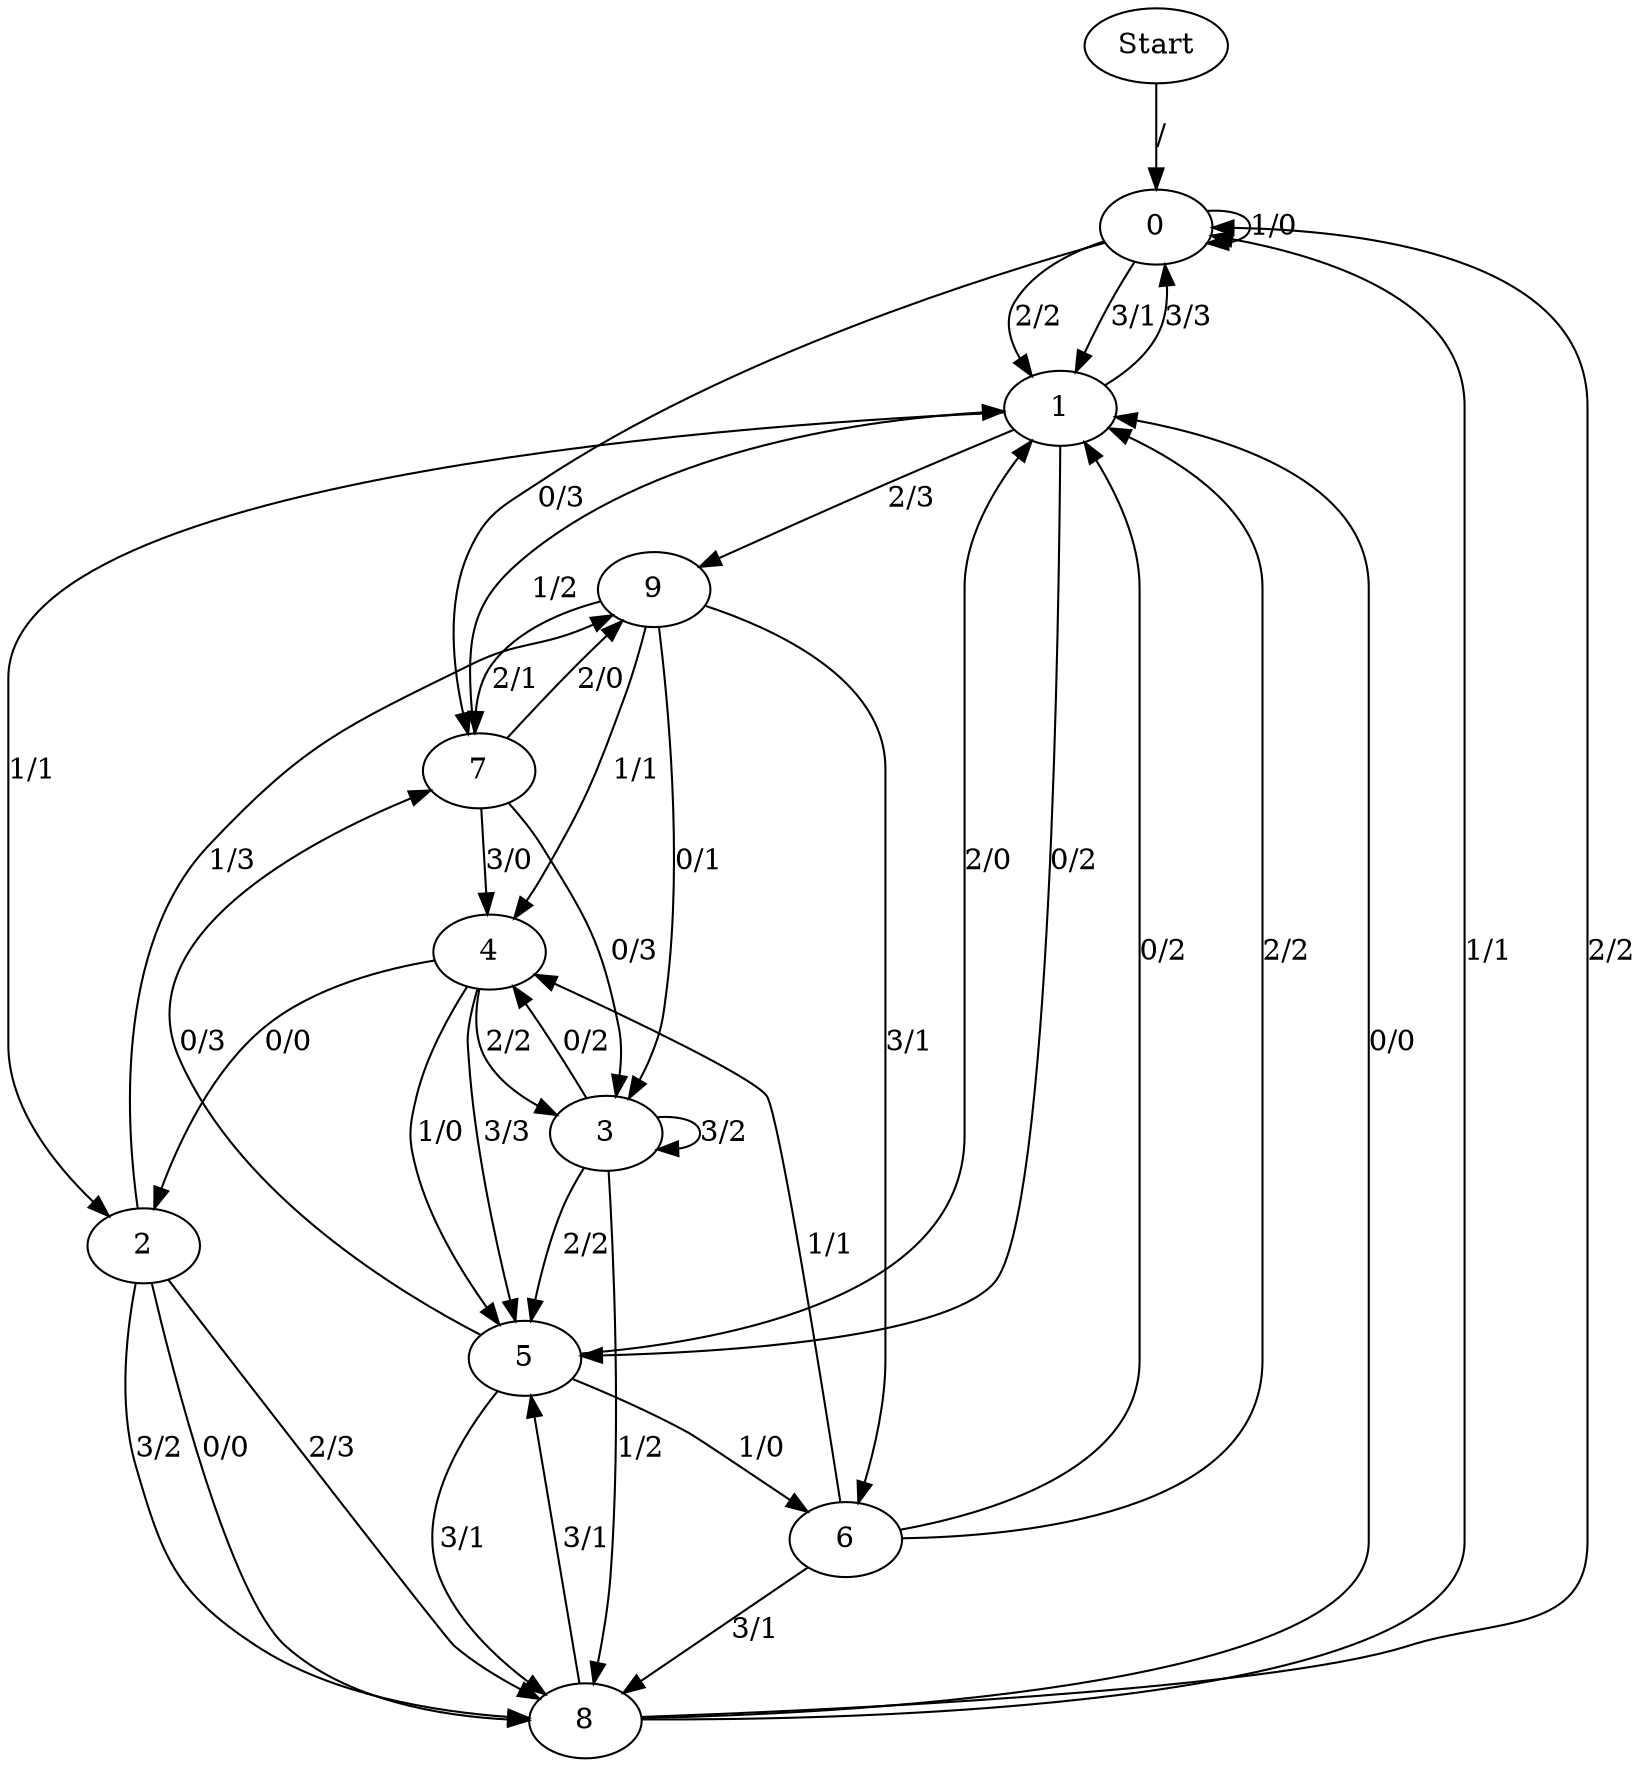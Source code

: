 digraph {
	Start -> 0 [label="/"]
	0 -> 1 [label="2/2"]
	0 -> 1 [label="3/1"]
	0 -> 7 [label="0/3"]
	0 -> 0 [label="1/0"]
	1 -> 5 [label="0/2"]
	1 -> 2 [label="1/1"]
	1 -> 9 [label="2/3"]
	1 -> 0 [label="3/3"]
	5 -> 8 [label="3/1"]
	5 -> 7 [label="0/3"]
	5 -> 6 [label="1/0"]
	5 -> 1 [label="2/0"]
	7 -> 3 [label="0/3"]
	7 -> 1 [label="1/2"]
	7 -> 9 [label="2/0"]
	7 -> 4 [label="3/0"]
	3 -> 5 [label="2/2"]
	3 -> 3 [label="3/2"]
	3 -> 4 [label="0/2"]
	3 -> 8 [label="1/2"]
	4 -> 5 [label="3/3"]
	4 -> 2 [label="0/0"]
	4 -> 5 [label="1/0"]
	4 -> 3 [label="2/2"]
	2 -> 8 [label="0/0"]
	2 -> 9 [label="1/3"]
	2 -> 8 [label="2/3"]
	2 -> 8 [label="3/2"]
	9 -> 7 [label="2/1"]
	9 -> 6 [label="3/1"]
	9 -> 3 [label="0/1"]
	9 -> 4 [label="1/1"]
	6 -> 1 [label="0/2"]
	6 -> 4 [label="1/1"]
	6 -> 1 [label="2/2"]
	6 -> 8 [label="3/1"]
	8 -> 1 [label="0/0"]
	8 -> 0 [label="1/1"]
	8 -> 0 [label="2/2"]
	8 -> 5 [label="3/1"]
}